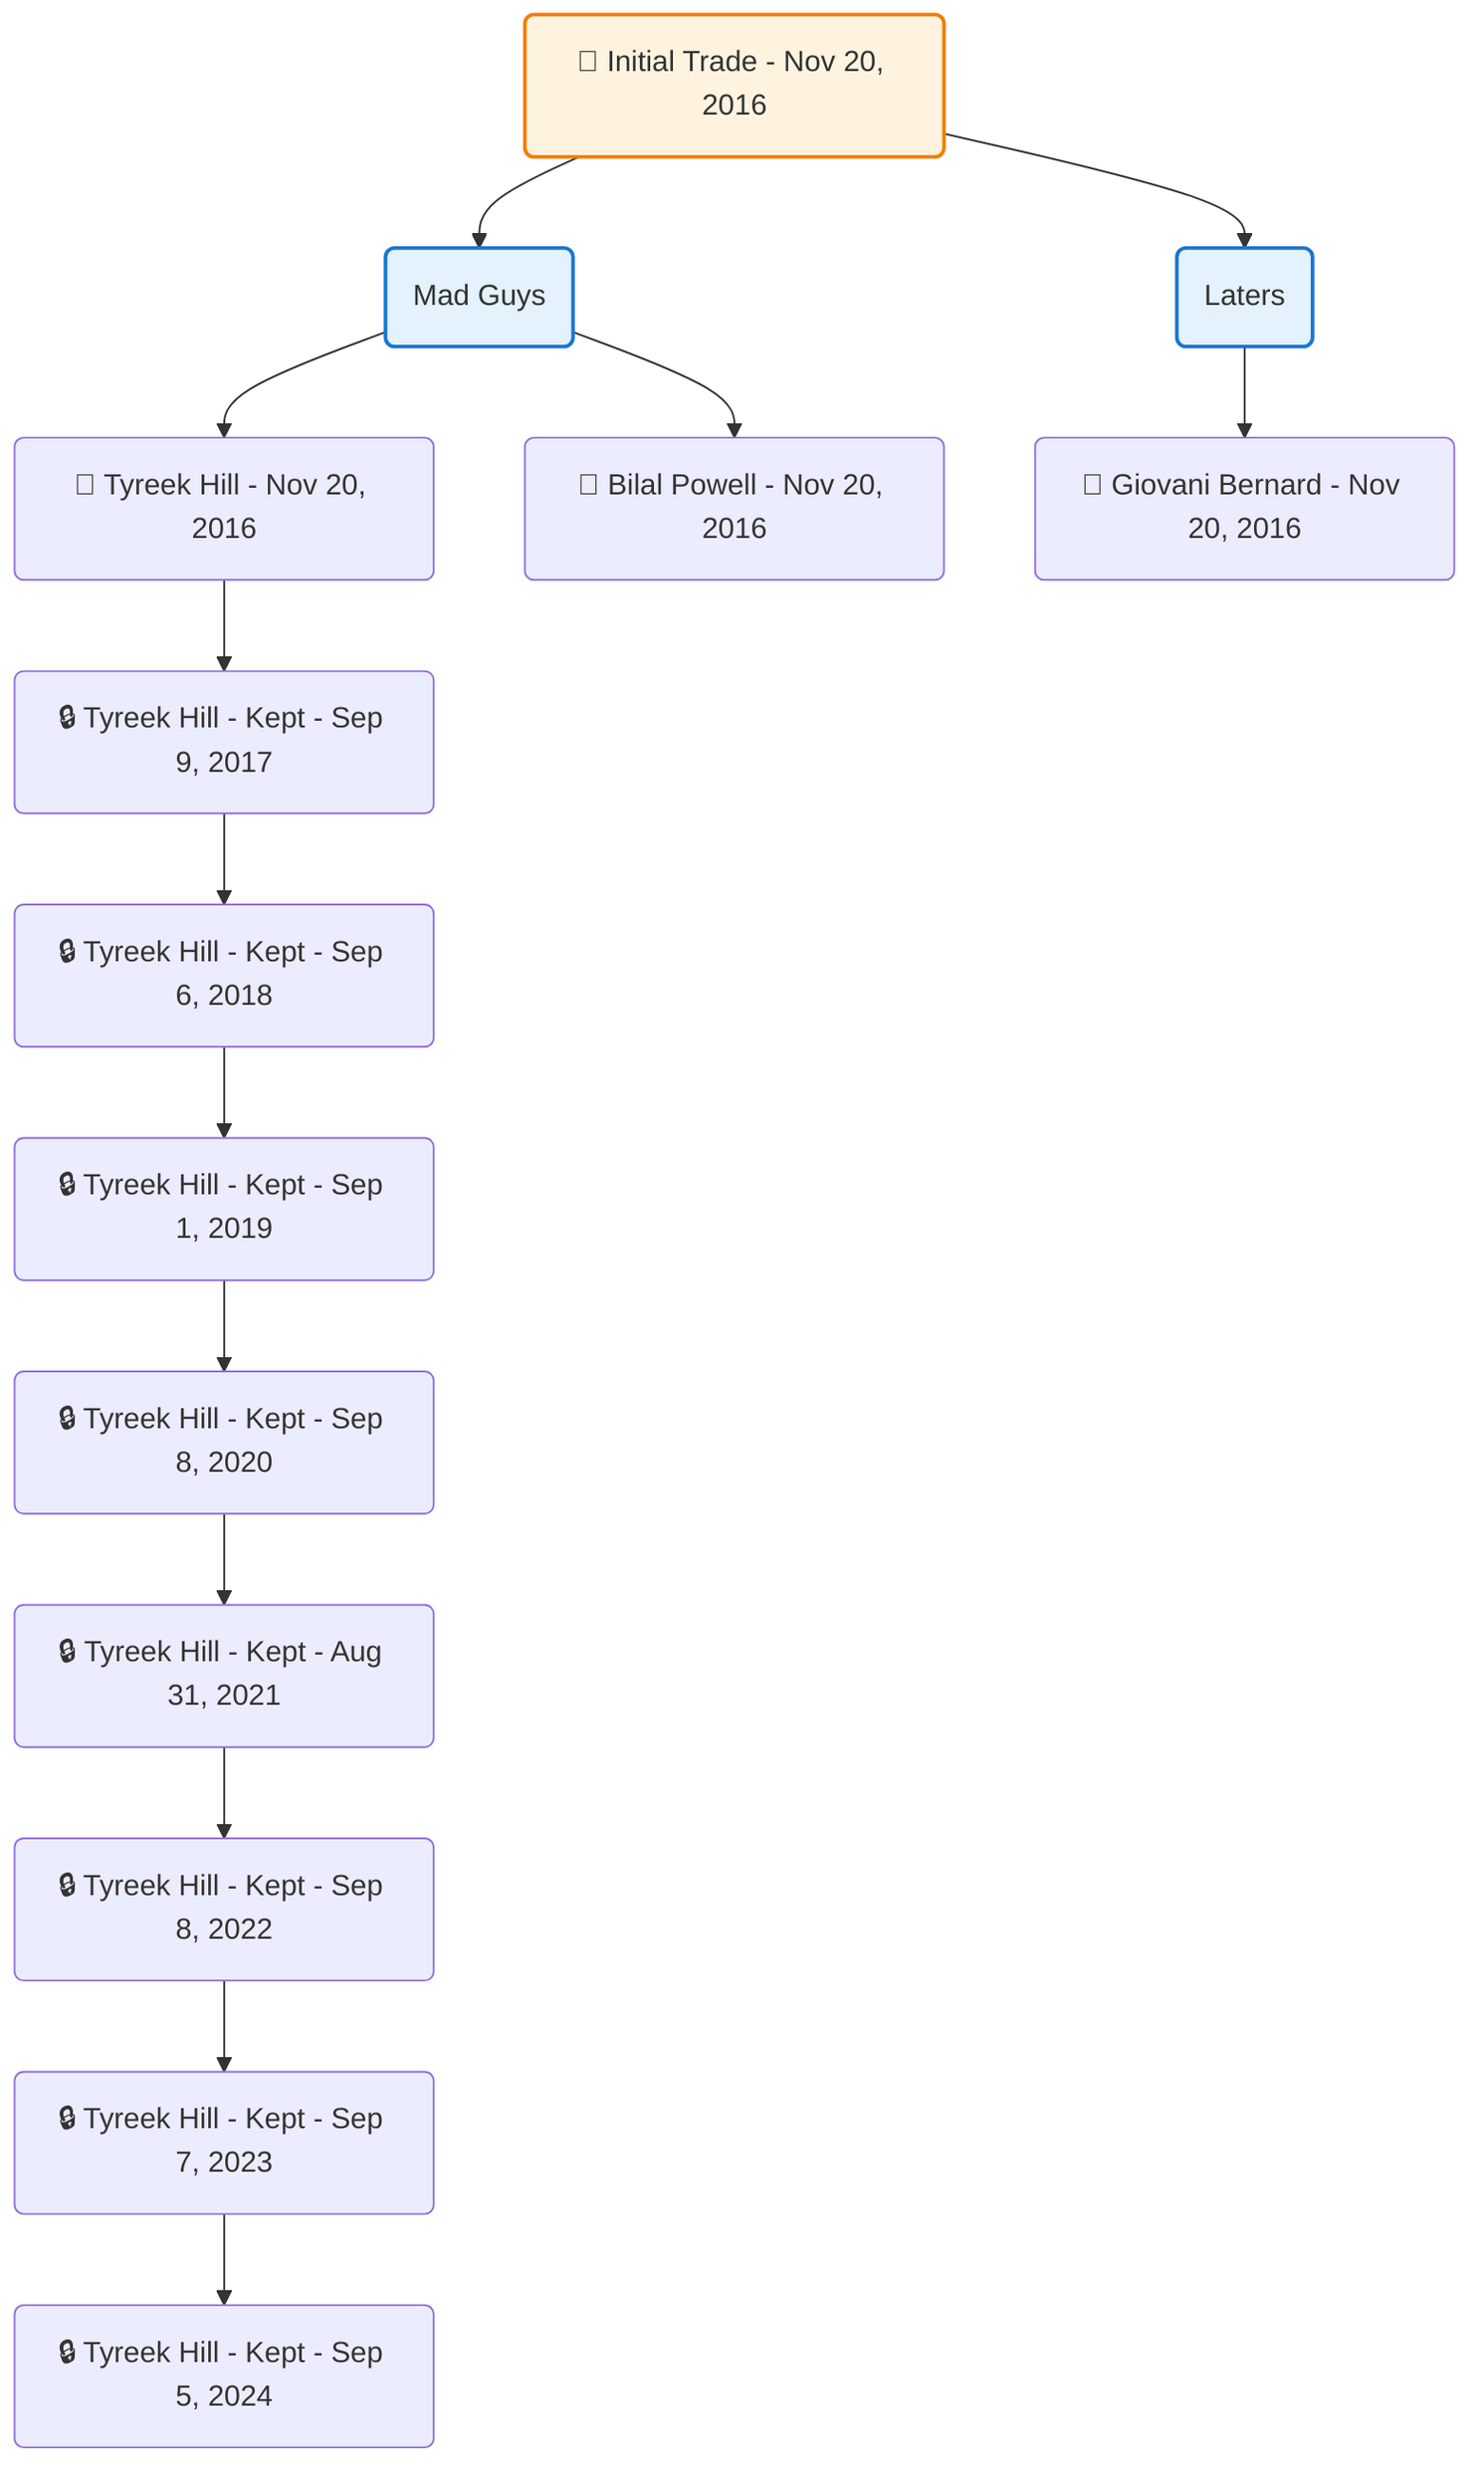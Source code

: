 flowchart TD

    TRADE_MAIN("🔄 Initial Trade - Nov 20, 2016")
    TEAM_1("Mad Guys")
    TEAM_2("Laters")
    NODE_cb5e5008-c655-47c3-92de-35482e201a81("🔄 Tyreek Hill - Nov 20, 2016")
    NODE_5c667e73-a4e7-40ae-86b2-a7c729b5268e("🔒 Tyreek Hill - Kept - Sep 9, 2017")
    NODE_d6196b16-8b26-41f1-b1ef-069851be39dd("🔒 Tyreek Hill - Kept - Sep 6, 2018")
    NODE_d9222978-6e47-4676-8487-3116d96d604d("🔒 Tyreek Hill - Kept - Sep 1, 2019")
    NODE_b1bfde38-d701-4689-9404-be68fd8c7bc8("🔒 Tyreek Hill - Kept - Sep 8, 2020")
    NODE_e404fe45-0068-42cf-a190-2ce0a595d228("🔒 Tyreek Hill - Kept - Aug 31, 2021")
    NODE_9054af06-f7ec-472c-9216-2c2e4903052e("🔒 Tyreek Hill - Kept - Sep 8, 2022")
    NODE_657e38f1-97c9-462d-b9bd-9cd64f45ce10("🔒 Tyreek Hill - Kept - Sep 7, 2023")
    NODE_a83e97dc-e54c-48b2-8509-25bf2281dc6f("🔒 Tyreek Hill - Kept - Sep 5, 2024")
    NODE_10dd79a1-6570-4431-a771-3df24329d81d("🔄 Giovani Bernard - Nov 20, 2016")
    NODE_04609d83-2252-4de2-b79c-563486ff81d1("🔄 Bilal Powell - Nov 20, 2016")

    TRADE_MAIN --> TEAM_1
    TRADE_MAIN --> TEAM_2
    TEAM_1 --> NODE_cb5e5008-c655-47c3-92de-35482e201a81
    NODE_cb5e5008-c655-47c3-92de-35482e201a81 --> NODE_5c667e73-a4e7-40ae-86b2-a7c729b5268e
    NODE_5c667e73-a4e7-40ae-86b2-a7c729b5268e --> NODE_d6196b16-8b26-41f1-b1ef-069851be39dd
    NODE_d6196b16-8b26-41f1-b1ef-069851be39dd --> NODE_d9222978-6e47-4676-8487-3116d96d604d
    NODE_d9222978-6e47-4676-8487-3116d96d604d --> NODE_b1bfde38-d701-4689-9404-be68fd8c7bc8
    NODE_b1bfde38-d701-4689-9404-be68fd8c7bc8 --> NODE_e404fe45-0068-42cf-a190-2ce0a595d228
    NODE_e404fe45-0068-42cf-a190-2ce0a595d228 --> NODE_9054af06-f7ec-472c-9216-2c2e4903052e
    NODE_9054af06-f7ec-472c-9216-2c2e4903052e --> NODE_657e38f1-97c9-462d-b9bd-9cd64f45ce10
    NODE_657e38f1-97c9-462d-b9bd-9cd64f45ce10 --> NODE_a83e97dc-e54c-48b2-8509-25bf2281dc6f
    TEAM_2 --> NODE_10dd79a1-6570-4431-a771-3df24329d81d
    TEAM_1 --> NODE_04609d83-2252-4de2-b79c-563486ff81d1

    %% Node styling
    classDef teamNode fill:#e3f2fd,stroke:#1976d2,stroke-width:2px
    classDef tradeNode fill:#fff3e0,stroke:#f57c00,stroke-width:2px
    classDef playerNode fill:#f3e5f5,stroke:#7b1fa2,stroke-width:1px
    classDef nonRootPlayerNode fill:#f5f5f5,stroke:#757575,stroke-width:1px
    classDef endNode fill:#ffebee,stroke:#c62828,stroke-width:2px
    classDef waiverNode fill:#e8f5e8,stroke:#388e3c,stroke-width:2px
    classDef championshipNode fill:#fff9c4,stroke:#f57f17,stroke-width:3px

    class TEAM_1,TEAM_2 teamNode
    class TRADE_MAIN tradeNode